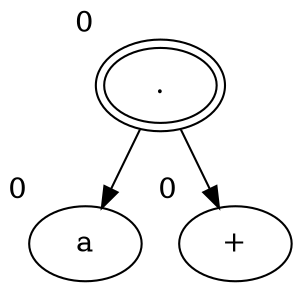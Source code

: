 digraph {
  94281738928576[label="." xlabel="0" peripheries="2"]
  94281738928496[label="a" xlabel="0" peripheries="1"]
  94281738928576  ->  94281738928496
  94281738928656[label="+" xlabel="0" peripheries="1"]
  94281738928576  ->  94281738928656
}
